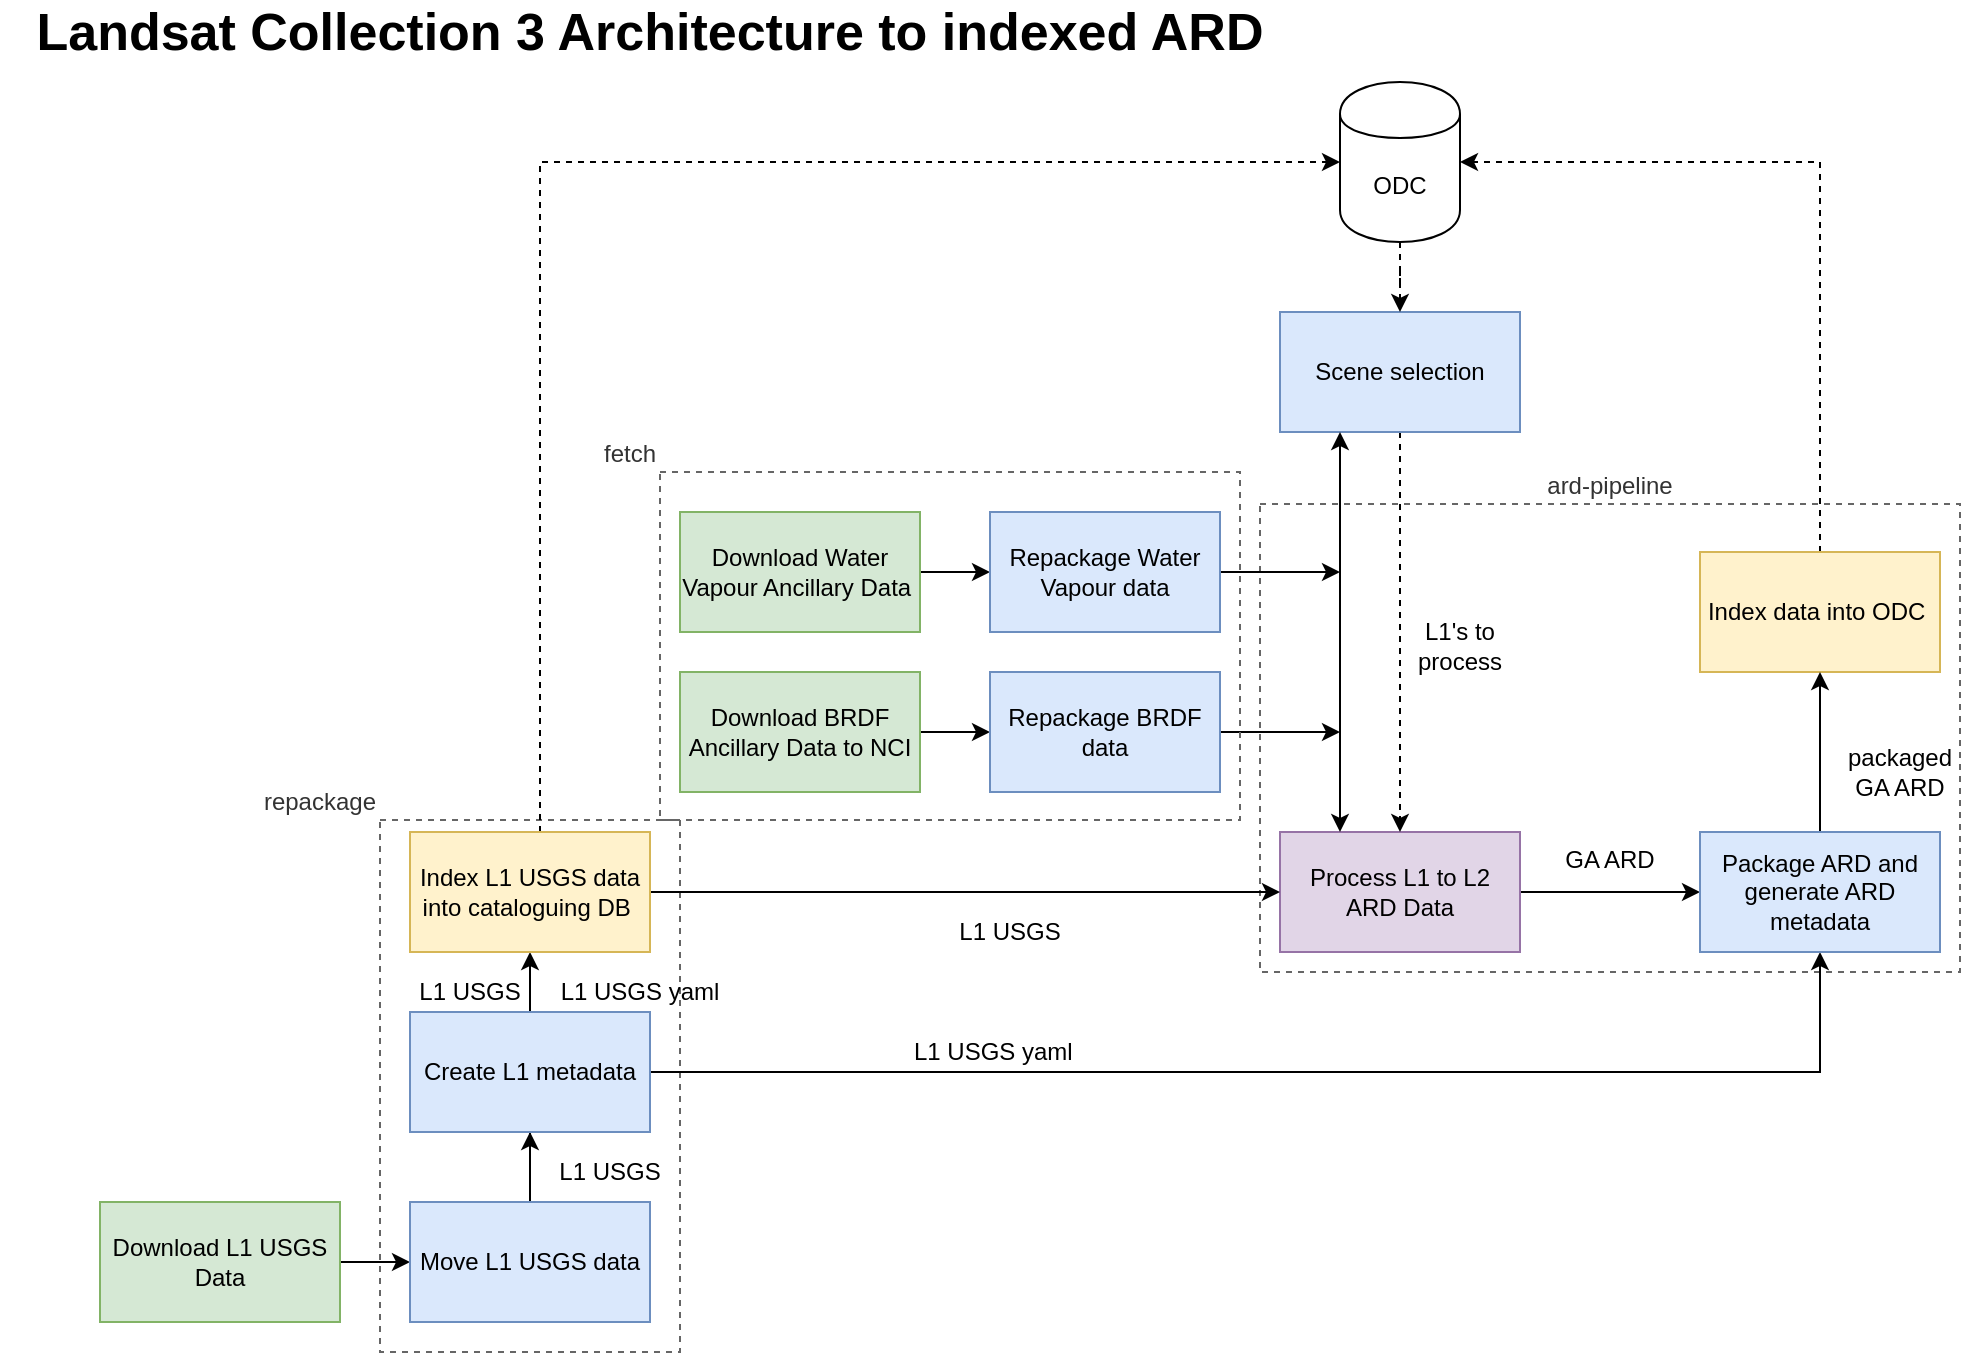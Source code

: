 <mxfile version="16.5.1" type="device"><diagram id="2L8Oo3xiIVleBCv5hXrL" name="Page-1"><mxGraphModel dx="1170" dy="819" grid="1" gridSize="10" guides="1" tooltips="1" connect="1" arrows="1" fold="1" page="1" pageScale="1" pageWidth="1169" pageHeight="827" math="0" shadow="0"><root><mxCell id="0"/><mxCell id="1" parent="0"/><mxCell id="vdAJcEngBWGOwDcZ96w8-20" value="repackage" style="rounded=0;whiteSpace=wrap;html=1;glass=0;fillColor=none;fontColor=#333333;strokeColor=#666666;dashed=1;labelPosition=left;verticalLabelPosition=top;align=right;verticalAlign=bottom;" vertex="1" parent="1"><mxGeometry x="200" y="414" width="150" height="266" as="geometry"/></mxCell><mxCell id="vdAJcEngBWGOwDcZ96w8-22" value="ard-pipeline" style="rounded=0;whiteSpace=wrap;html=1;glass=0;fillColor=none;fontColor=#333333;strokeColor=#666666;dashed=1;labelPosition=center;verticalLabelPosition=top;align=center;verticalAlign=bottom;" vertex="1" parent="1"><mxGeometry x="640" y="256" width="350" height="234" as="geometry"/></mxCell><mxCell id="JFfTzrk-7GzA0J_P_i5j-1" value="Landsat Collection 3 Architecture to indexed ARD" style="text;html=1;strokeColor=none;fillColor=none;align=center;verticalAlign=middle;whiteSpace=wrap;rounded=0;fontStyle=1;fontSize=26;" parent="1" vertex="1"><mxGeometry x="10" y="10" width="650" height="20" as="geometry"/></mxCell><mxCell id="1PRY0U88CtYkUTZWOUMD-23" style="edgeStyle=orthogonalEdgeStyle;rounded=0;orthogonalLoop=1;jettySize=auto;html=1;" parent="1" source="JFfTzrk-7GzA0J_P_i5j-2" target="JFfTzrk-7GzA0J_P_i5j-4" edge="1"><mxGeometry relative="1" as="geometry"/></mxCell><mxCell id="JFfTzrk-7GzA0J_P_i5j-2" value="Download Water Vapour Ancillary Data&amp;nbsp;" style="rounded=0;whiteSpace=wrap;html=1;fillColor=#d5e8d4;strokeColor=#82b366;" parent="1" vertex="1"><mxGeometry x="350" y="260" width="120" height="60" as="geometry"/></mxCell><mxCell id="vdAJcEngBWGOwDcZ96w8-8" style="edgeStyle=orthogonalEdgeStyle;rounded=0;orthogonalLoop=1;jettySize=auto;html=1;exitX=1;exitY=0.5;exitDx=0;exitDy=0;" edge="1" parent="1" source="JFfTzrk-7GzA0J_P_i5j-4"><mxGeometry relative="1" as="geometry"><mxPoint x="680" y="290" as="targetPoint"/></mxGeometry></mxCell><mxCell id="JFfTzrk-7GzA0J_P_i5j-4" value="Repackage Water Vapour data" style="rounded=0;whiteSpace=wrap;html=1;fillColor=#dae8fc;strokeColor=#6c8ebf;" parent="1" vertex="1"><mxGeometry x="505" y="260" width="115" height="60" as="geometry"/></mxCell><mxCell id="vdAJcEngBWGOwDcZ96w8-17" style="edgeStyle=orthogonalEdgeStyle;rounded=0;orthogonalLoop=1;jettySize=auto;html=1;exitX=0.5;exitY=0;exitDx=0;exitDy=0;entryX=1;entryY=0.5;entryDx=0;entryDy=0;dashed=1;" edge="1" parent="1" source="1PRY0U88CtYkUTZWOUMD-17" target="vdAJcEngBWGOwDcZ96w8-6"><mxGeometry relative="1" as="geometry"/></mxCell><mxCell id="1PRY0U88CtYkUTZWOUMD-17" value="Index data into ODC&amp;nbsp;" style="rounded=0;whiteSpace=wrap;html=1;fillColor=#fff2cc;strokeColor=#d6b656;" parent="1" vertex="1"><mxGeometry x="860" y="280" width="120" height="60" as="geometry"/></mxCell><mxCell id="1PRY0U88CtYkUTZWOUMD-20" style="edgeStyle=orthogonalEdgeStyle;rounded=0;orthogonalLoop=1;jettySize=auto;html=1;" parent="1" source="JFfTzrk-7GzA0J_P_i5j-17" target="JFfTzrk-7GzA0J_P_i5j-21" edge="1"><mxGeometry relative="1" as="geometry"/></mxCell><mxCell id="JFfTzrk-7GzA0J_P_i5j-17" value="Download BRDF Ancillary Data to NCI" style="rounded=0;whiteSpace=wrap;html=1;fillColor=#d5e8d4;strokeColor=#82b366;" parent="1" vertex="1"><mxGeometry x="350" y="340" width="120" height="60" as="geometry"/></mxCell><mxCell id="vdAJcEngBWGOwDcZ96w8-9" style="edgeStyle=orthogonalEdgeStyle;rounded=0;orthogonalLoop=1;jettySize=auto;html=1;exitX=1;exitY=0.5;exitDx=0;exitDy=0;" edge="1" parent="1" source="JFfTzrk-7GzA0J_P_i5j-21"><mxGeometry relative="1" as="geometry"><mxPoint x="680" y="370" as="targetPoint"/></mxGeometry></mxCell><mxCell id="JFfTzrk-7GzA0J_P_i5j-21" value="Repackage BRDF data" style="rounded=0;whiteSpace=wrap;html=1;fillColor=#dae8fc;strokeColor=#6c8ebf;" parent="1" vertex="1"><mxGeometry x="505" y="340" width="115" height="60" as="geometry"/></mxCell><mxCell id="1PRY0U88CtYkUTZWOUMD-24" style="edgeStyle=orthogonalEdgeStyle;rounded=0;orthogonalLoop=1;jettySize=auto;html=1;" parent="1" source="1PRY0U88CtYkUTZWOUMD-8" target="1PRY0U88CtYkUTZWOUMD-10" edge="1"><mxGeometry relative="1" as="geometry"/></mxCell><mxCell id="1PRY0U88CtYkUTZWOUMD-8" value="Download L1 USGS Data" style="rounded=0;whiteSpace=wrap;html=1;fillColor=#d5e8d4;strokeColor=#82b366;" parent="1" vertex="1"><mxGeometry x="60" y="605" width="120" height="60" as="geometry"/></mxCell><mxCell id="joiNqSWqzZhZdgW3rQQV-5" style="edgeStyle=orthogonalEdgeStyle;rounded=0;orthogonalLoop=1;jettySize=auto;html=1;" parent="1" source="1PRY0U88CtYkUTZWOUMD-10" target="9Vwv3Lrl26rNNhH8K0VH-1" edge="1"><mxGeometry relative="1" as="geometry"/></mxCell><mxCell id="joiNqSWqzZhZdgW3rQQV-6" style="edgeStyle=orthogonalEdgeStyle;rounded=0;orthogonalLoop=1;jettySize=auto;html=1;" parent="1" source="1PRY0U88CtYkUTZWOUMD-10" target="joiNqSWqzZhZdgW3rQQV-3" edge="1"><mxGeometry relative="1" as="geometry"/></mxCell><mxCell id="1PRY0U88CtYkUTZWOUMD-10" value="Move L1 USGS data" style="rounded=0;whiteSpace=wrap;html=1;fillColor=#dae8fc;strokeColor=#6c8ebf;" parent="1" vertex="1"><mxGeometry x="215" y="605" width="120" height="60" as="geometry"/></mxCell><mxCell id="vdAJcEngBWGOwDcZ96w8-14" style="edgeStyle=orthogonalEdgeStyle;rounded=0;orthogonalLoop=1;jettySize=auto;html=1;exitX=1;exitY=0.5;exitDx=0;exitDy=0;entryX=0;entryY=0.5;entryDx=0;entryDy=0;" edge="1" parent="1" source="1PRY0U88CtYkUTZWOUMD-13" target="vdAJcEngBWGOwDcZ96w8-4"><mxGeometry relative="1" as="geometry"/></mxCell><mxCell id="1PRY0U88CtYkUTZWOUMD-13" value="Process L1&amp;nbsp;to L2 ARD Data" style="rounded=0;whiteSpace=wrap;html=1;fillColor=#e1d5e7;strokeColor=#9673a6;" parent="1" vertex="1"><mxGeometry x="650" y="420" width="120" height="60" as="geometry"/></mxCell><mxCell id="vdAJcEngBWGOwDcZ96w8-12" style="edgeStyle=orthogonalEdgeStyle;rounded=0;orthogonalLoop=1;jettySize=auto;html=1;exitX=1;exitY=0.5;exitDx=0;exitDy=0;entryX=0;entryY=0.5;entryDx=0;entryDy=0;" edge="1" parent="1" source="9Vwv3Lrl26rNNhH8K0VH-1" target="1PRY0U88CtYkUTZWOUMD-13"><mxGeometry relative="1" as="geometry"/></mxCell><mxCell id="vdAJcEngBWGOwDcZ96w8-16" style="edgeStyle=orthogonalEdgeStyle;rounded=0;orthogonalLoop=1;jettySize=auto;html=1;entryX=0;entryY=0.5;entryDx=0;entryDy=0;dashed=1;" edge="1" parent="1" source="9Vwv3Lrl26rNNhH8K0VH-1" target="vdAJcEngBWGOwDcZ96w8-6"><mxGeometry relative="1" as="geometry"><Array as="points"><mxPoint x="280" y="85"/></Array></mxGeometry></mxCell><mxCell id="9Vwv3Lrl26rNNhH8K0VH-1" value="Index L1 USGS data into cataloguing DB&amp;nbsp;" style="rounded=0;whiteSpace=wrap;html=1;fillColor=#fff2cc;strokeColor=#d6b656;" parent="1" vertex="1"><mxGeometry x="215" y="420" width="120" height="60" as="geometry"/></mxCell><mxCell id="9Vwv3Lrl26rNNhH8K0VH-25" value="L1 USGS" style="text;html=1;strokeColor=none;fillColor=none;align=center;verticalAlign=middle;whiteSpace=wrap;rounded=0;" parent="1" vertex="1"><mxGeometry x="280" y="580" width="70" height="20" as="geometry"/></mxCell><mxCell id="joiNqSWqzZhZdgW3rQQV-2" style="edgeStyle=orthogonalEdgeStyle;rounded=0;orthogonalLoop=1;jettySize=auto;html=1;exitX=0.5;exitY=0;exitDx=0;exitDy=0;" parent="1" edge="1"><mxGeometry relative="1" as="geometry"><mxPoint x="305" y="190" as="targetPoint"/><mxPoint x="305" y="190" as="sourcePoint"/></mxGeometry></mxCell><mxCell id="9Vwv3Lrl26rNNhH8K0VH-33" value="GA ARD" style="text;html=1;strokeColor=none;fillColor=none;align=center;verticalAlign=middle;whiteSpace=wrap;rounded=0;" parent="1" vertex="1"><mxGeometry x="780" y="414" width="70" height="40" as="geometry"/></mxCell><mxCell id="vdAJcEngBWGOwDcZ96w8-26" style="edgeStyle=orthogonalEdgeStyle;rounded=0;orthogonalLoop=1;jettySize=auto;html=1;entryX=0.5;entryY=0;entryDx=0;entryDy=0;dashed=1;" edge="1" parent="1" source="8iZ0GnisoOs6cW2lVHOG-3" target="1PRY0U88CtYkUTZWOUMD-13"><mxGeometry relative="1" as="geometry"/></mxCell><mxCell id="8iZ0GnisoOs6cW2lVHOG-3" value="Scene selection" style="rounded=0;whiteSpace=wrap;html=1;fillColor=#dae8fc;strokeColor=#6c8ebf;" parent="1" vertex="1"><mxGeometry x="650" y="160" width="120" height="60" as="geometry"/></mxCell><mxCell id="8iZ0GnisoOs6cW2lVHOG-13" value="L1 USGS" style="text;html=1;strokeColor=none;fillColor=none;align=center;verticalAlign=middle;whiteSpace=wrap;rounded=0;" parent="1" vertex="1"><mxGeometry x="480" y="460" width="70" height="20" as="geometry"/></mxCell><mxCell id="vdAJcEngBWGOwDcZ96w8-11" style="edgeStyle=orthogonalEdgeStyle;rounded=0;orthogonalLoop=1;jettySize=auto;html=1;exitX=1;exitY=0.5;exitDx=0;exitDy=0;entryX=0.5;entryY=1;entryDx=0;entryDy=0;" edge="1" parent="1" source="joiNqSWqzZhZdgW3rQQV-3" target="vdAJcEngBWGOwDcZ96w8-4"><mxGeometry relative="1" as="geometry"/></mxCell><mxCell id="joiNqSWqzZhZdgW3rQQV-3" value="Create L1 metadata" style="rounded=0;whiteSpace=wrap;html=1;fillColor=#dae8fc;strokeColor=#6c8ebf;" parent="1" vertex="1"><mxGeometry x="215" y="510" width="120" height="60" as="geometry"/></mxCell><mxCell id="joiNqSWqzZhZdgW3rQQV-8" value="L1 USGS yaml" style="text;html=1;strokeColor=none;fillColor=none;align=center;verticalAlign=middle;whiteSpace=wrap;rounded=0;" parent="1" vertex="1"><mxGeometry x="280" y="490" width="100" height="20" as="geometry"/></mxCell><mxCell id="joiNqSWqzZhZdgW3rQQV-9" value="&amp;nbsp;L1 USGS yaml" style="text;html=1;strokeColor=none;fillColor=none;align=center;verticalAlign=middle;whiteSpace=wrap;rounded=0;" parent="1" vertex="1"><mxGeometry x="430" y="520" width="150" height="20" as="geometry"/></mxCell><mxCell id="vdAJcEngBWGOwDcZ96w8-15" style="edgeStyle=orthogonalEdgeStyle;rounded=0;orthogonalLoop=1;jettySize=auto;html=1;exitX=0.5;exitY=0;exitDx=0;exitDy=0;entryX=0.5;entryY=1;entryDx=0;entryDy=0;" edge="1" parent="1" source="vdAJcEngBWGOwDcZ96w8-4" target="1PRY0U88CtYkUTZWOUMD-17"><mxGeometry relative="1" as="geometry"/></mxCell><mxCell id="vdAJcEngBWGOwDcZ96w8-4" value="Package ARD and generate ARD metadata" style="rounded=0;whiteSpace=wrap;html=1;fillColor=#dae8fc;strokeColor=#6c8ebf;" vertex="1" parent="1"><mxGeometry x="860" y="420" width="120" height="60" as="geometry"/></mxCell><mxCell id="vdAJcEngBWGOwDcZ96w8-5" value="&lt;span&gt;packaged GA ARD&lt;/span&gt;" style="text;html=1;strokeColor=none;fillColor=none;align=center;verticalAlign=middle;whiteSpace=wrap;rounded=0;" vertex="1" parent="1"><mxGeometry x="930" y="370" width="60" height="40" as="geometry"/></mxCell><mxCell id="vdAJcEngBWGOwDcZ96w8-19" value="" style="edgeStyle=orthogonalEdgeStyle;rounded=0;orthogonalLoop=1;jettySize=auto;html=1;dashed=1;" edge="1" parent="1" source="vdAJcEngBWGOwDcZ96w8-6" target="8iZ0GnisoOs6cW2lVHOG-3"><mxGeometry relative="1" as="geometry"/></mxCell><mxCell id="vdAJcEngBWGOwDcZ96w8-6" value="ODC" style="shape=cylinder;whiteSpace=wrap;html=1;boundedLbl=1;backgroundOutline=1;" vertex="1" parent="1"><mxGeometry x="680" y="45" width="60" height="80" as="geometry"/></mxCell><mxCell id="vdAJcEngBWGOwDcZ96w8-7" value="" style="endArrow=classic;startArrow=classic;html=1;rounded=0;exitX=0.25;exitY=0;exitDx=0;exitDy=0;entryX=0.25;entryY=1;entryDx=0;entryDy=0;" edge="1" parent="1" source="1PRY0U88CtYkUTZWOUMD-13" target="8iZ0GnisoOs6cW2lVHOG-3"><mxGeometry width="50" height="50" relative="1" as="geometry"><mxPoint x="645" y="270" as="sourcePoint"/><mxPoint x="695" y="220" as="targetPoint"/></mxGeometry></mxCell><mxCell id="vdAJcEngBWGOwDcZ96w8-21" value="fetch" style="rounded=0;whiteSpace=wrap;html=1;glass=0;fillColor=none;fontColor=#333333;strokeColor=#666666;dashed=1;labelPosition=left;verticalLabelPosition=top;align=right;verticalAlign=bottom;" vertex="1" parent="1"><mxGeometry x="340" y="240" width="290" height="174" as="geometry"/></mxCell><mxCell id="vdAJcEngBWGOwDcZ96w8-23" value="L1's to process" style="text;html=1;strokeColor=none;fillColor=none;align=center;verticalAlign=middle;whiteSpace=wrap;rounded=0;" vertex="1" parent="1"><mxGeometry x="710" y="309.5" width="60" height="35" as="geometry"/></mxCell><mxCell id="vdAJcEngBWGOwDcZ96w8-27" value="L1 USGS" style="text;html=1;strokeColor=none;fillColor=none;align=center;verticalAlign=middle;whiteSpace=wrap;rounded=0;" vertex="1" parent="1"><mxGeometry x="210" y="490" width="70" height="20" as="geometry"/></mxCell></root></mxGraphModel></diagram></mxfile>